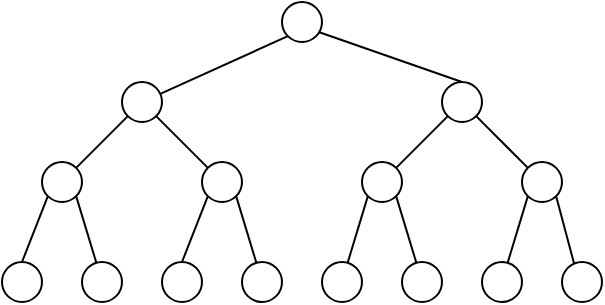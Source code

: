 <mxfile version="18.2.0" type="github">
  <diagram id="ZYSUJnkZnG6bcO6LNA63" name="第 1 页">
    <mxGraphModel dx="494" dy="275" grid="1" gridSize="10" guides="1" tooltips="1" connect="1" arrows="1" fold="1" page="1" pageScale="1" pageWidth="827" pageHeight="1169" math="0" shadow="0">
      <root>
        <mxCell id="0" />
        <mxCell id="1" parent="0" />
        <mxCell id="t37ES13LrVQpmOyh6zs5-41" style="edgeStyle=none;rounded=0;orthogonalLoop=1;jettySize=auto;html=1;exitX=0;exitY=1;exitDx=0;exitDy=0;endArrow=none;endFill=0;" edge="1" parent="1" source="t37ES13LrVQpmOyh6zs5-11" target="t37ES13LrVQpmOyh6zs5-13">
          <mxGeometry relative="1" as="geometry" />
        </mxCell>
        <mxCell id="t37ES13LrVQpmOyh6zs5-11" value="" style="ellipse;whiteSpace=wrap;html=1;aspect=fixed;" vertex="1" parent="1">
          <mxGeometry x="170" y="130" width="20" height="20" as="geometry" />
        </mxCell>
        <mxCell id="t37ES13LrVQpmOyh6zs5-34" style="edgeStyle=none;rounded=0;orthogonalLoop=1;jettySize=auto;html=1;exitX=0;exitY=1;exitDx=0;exitDy=0;endArrow=none;endFill=0;" edge="1" parent="1" source="t37ES13LrVQpmOyh6zs5-12" target="t37ES13LrVQpmOyh6zs5-16">
          <mxGeometry relative="1" as="geometry" />
        </mxCell>
        <mxCell id="t37ES13LrVQpmOyh6zs5-35" style="edgeStyle=none;rounded=0;orthogonalLoop=1;jettySize=auto;html=1;exitX=0.5;exitY=0;exitDx=0;exitDy=0;entryX=0.917;entryY=0.75;entryDx=0;entryDy=0;entryPerimeter=0;endArrow=none;endFill=0;" edge="1" parent="1" source="t37ES13LrVQpmOyh6zs5-12" target="t37ES13LrVQpmOyh6zs5-11">
          <mxGeometry relative="1" as="geometry" />
        </mxCell>
        <mxCell id="t37ES13LrVQpmOyh6zs5-36" style="edgeStyle=none;rounded=0;orthogonalLoop=1;jettySize=auto;html=1;exitX=1;exitY=1;exitDx=0;exitDy=0;endArrow=none;endFill=0;" edge="1" parent="1" source="t37ES13LrVQpmOyh6zs5-12" target="t37ES13LrVQpmOyh6zs5-17">
          <mxGeometry relative="1" as="geometry" />
        </mxCell>
        <mxCell id="t37ES13LrVQpmOyh6zs5-12" value="" style="ellipse;whiteSpace=wrap;html=1;aspect=fixed;" vertex="1" parent="1">
          <mxGeometry x="250" y="170" width="20" height="20" as="geometry" />
        </mxCell>
        <mxCell id="t37ES13LrVQpmOyh6zs5-28" style="edgeStyle=none;rounded=0;orthogonalLoop=1;jettySize=auto;html=1;exitX=0;exitY=1;exitDx=0;exitDy=0;endArrow=none;endFill=0;" edge="1" parent="1" source="t37ES13LrVQpmOyh6zs5-13" target="t37ES13LrVQpmOyh6zs5-14">
          <mxGeometry relative="1" as="geometry" />
        </mxCell>
        <mxCell id="t37ES13LrVQpmOyh6zs5-33" style="edgeStyle=none;rounded=0;orthogonalLoop=1;jettySize=auto;html=1;exitX=1;exitY=1;exitDx=0;exitDy=0;endArrow=none;endFill=0;" edge="1" parent="1" source="t37ES13LrVQpmOyh6zs5-13" target="t37ES13LrVQpmOyh6zs5-15">
          <mxGeometry relative="1" as="geometry" />
        </mxCell>
        <mxCell id="t37ES13LrVQpmOyh6zs5-13" value="" style="ellipse;whiteSpace=wrap;html=1;aspect=fixed;" vertex="1" parent="1">
          <mxGeometry x="90" y="170" width="20" height="20" as="geometry" />
        </mxCell>
        <mxCell id="t37ES13LrVQpmOyh6zs5-29" style="edgeStyle=none;rounded=0;orthogonalLoop=1;jettySize=auto;html=1;exitX=0;exitY=1;exitDx=0;exitDy=0;entryX=0.5;entryY=0;entryDx=0;entryDy=0;endArrow=none;endFill=0;" edge="1" parent="1" source="t37ES13LrVQpmOyh6zs5-14" target="t37ES13LrVQpmOyh6zs5-18">
          <mxGeometry relative="1" as="geometry" />
        </mxCell>
        <mxCell id="t37ES13LrVQpmOyh6zs5-30" style="edgeStyle=none;rounded=0;orthogonalLoop=1;jettySize=auto;html=1;exitX=1;exitY=1;exitDx=0;exitDy=0;endArrow=none;endFill=0;" edge="1" parent="1" source="t37ES13LrVQpmOyh6zs5-14" target="t37ES13LrVQpmOyh6zs5-19">
          <mxGeometry relative="1" as="geometry" />
        </mxCell>
        <mxCell id="t37ES13LrVQpmOyh6zs5-14" value="" style="ellipse;whiteSpace=wrap;html=1;aspect=fixed;" vertex="1" parent="1">
          <mxGeometry x="50" y="210" width="20" height="20" as="geometry" />
        </mxCell>
        <mxCell id="t37ES13LrVQpmOyh6zs5-31" style="edgeStyle=none;rounded=0;orthogonalLoop=1;jettySize=auto;html=1;exitX=0;exitY=1;exitDx=0;exitDy=0;entryX=0.5;entryY=0;entryDx=0;entryDy=0;endArrow=none;endFill=0;" edge="1" parent="1" source="t37ES13LrVQpmOyh6zs5-15" target="t37ES13LrVQpmOyh6zs5-21">
          <mxGeometry relative="1" as="geometry" />
        </mxCell>
        <mxCell id="t37ES13LrVQpmOyh6zs5-32" style="edgeStyle=none;rounded=0;orthogonalLoop=1;jettySize=auto;html=1;exitX=1;exitY=1;exitDx=0;exitDy=0;endArrow=none;endFill=0;" edge="1" parent="1" source="t37ES13LrVQpmOyh6zs5-15" target="t37ES13LrVQpmOyh6zs5-20">
          <mxGeometry relative="1" as="geometry" />
        </mxCell>
        <mxCell id="t37ES13LrVQpmOyh6zs5-15" value="" style="ellipse;whiteSpace=wrap;html=1;aspect=fixed;" vertex="1" parent="1">
          <mxGeometry x="130" y="210" width="20" height="20" as="geometry" />
        </mxCell>
        <mxCell id="t37ES13LrVQpmOyh6zs5-37" style="edgeStyle=none;rounded=0;orthogonalLoop=1;jettySize=auto;html=1;exitX=0;exitY=1;exitDx=0;exitDy=0;endArrow=none;endFill=0;" edge="1" parent="1" source="t37ES13LrVQpmOyh6zs5-16" target="t37ES13LrVQpmOyh6zs5-22">
          <mxGeometry relative="1" as="geometry" />
        </mxCell>
        <mxCell id="t37ES13LrVQpmOyh6zs5-38" style="edgeStyle=none;rounded=0;orthogonalLoop=1;jettySize=auto;html=1;exitX=1;exitY=1;exitDx=0;exitDy=0;endArrow=none;endFill=0;" edge="1" parent="1" source="t37ES13LrVQpmOyh6zs5-16" target="t37ES13LrVQpmOyh6zs5-24">
          <mxGeometry relative="1" as="geometry" />
        </mxCell>
        <mxCell id="t37ES13LrVQpmOyh6zs5-16" value="" style="ellipse;whiteSpace=wrap;html=1;aspect=fixed;" vertex="1" parent="1">
          <mxGeometry x="210" y="210" width="20" height="20" as="geometry" />
        </mxCell>
        <mxCell id="t37ES13LrVQpmOyh6zs5-39" style="edgeStyle=none;rounded=0;orthogonalLoop=1;jettySize=auto;html=1;exitX=0;exitY=1;exitDx=0;exitDy=0;endArrow=none;endFill=0;" edge="1" parent="1" source="t37ES13LrVQpmOyh6zs5-17" target="t37ES13LrVQpmOyh6zs5-25">
          <mxGeometry relative="1" as="geometry" />
        </mxCell>
        <mxCell id="t37ES13LrVQpmOyh6zs5-40" style="edgeStyle=none;rounded=0;orthogonalLoop=1;jettySize=auto;html=1;exitX=1;exitY=1;exitDx=0;exitDy=0;entryX=0.3;entryY=0.033;entryDx=0;entryDy=0;entryPerimeter=0;endArrow=none;endFill=0;" edge="1" parent="1" source="t37ES13LrVQpmOyh6zs5-17" target="t37ES13LrVQpmOyh6zs5-26">
          <mxGeometry relative="1" as="geometry" />
        </mxCell>
        <mxCell id="t37ES13LrVQpmOyh6zs5-17" value="" style="ellipse;whiteSpace=wrap;html=1;aspect=fixed;" vertex="1" parent="1">
          <mxGeometry x="290" y="210" width="20" height="20" as="geometry" />
        </mxCell>
        <mxCell id="t37ES13LrVQpmOyh6zs5-18" value="" style="ellipse;whiteSpace=wrap;html=1;aspect=fixed;" vertex="1" parent="1">
          <mxGeometry x="30" y="260" width="20" height="20" as="geometry" />
        </mxCell>
        <mxCell id="t37ES13LrVQpmOyh6zs5-19" value="" style="ellipse;whiteSpace=wrap;html=1;aspect=fixed;" vertex="1" parent="1">
          <mxGeometry x="70" y="260" width="20" height="20" as="geometry" />
        </mxCell>
        <mxCell id="t37ES13LrVQpmOyh6zs5-20" value="" style="ellipse;whiteSpace=wrap;html=1;aspect=fixed;" vertex="1" parent="1">
          <mxGeometry x="150" y="260" width="20" height="20" as="geometry" />
        </mxCell>
        <mxCell id="t37ES13LrVQpmOyh6zs5-21" value="" style="ellipse;whiteSpace=wrap;html=1;aspect=fixed;" vertex="1" parent="1">
          <mxGeometry x="110" y="260" width="20" height="20" as="geometry" />
        </mxCell>
        <mxCell id="t37ES13LrVQpmOyh6zs5-22" value="" style="ellipse;whiteSpace=wrap;html=1;aspect=fixed;" vertex="1" parent="1">
          <mxGeometry x="190" y="260" width="20" height="20" as="geometry" />
        </mxCell>
        <mxCell id="t37ES13LrVQpmOyh6zs5-24" value="" style="ellipse;whiteSpace=wrap;html=1;aspect=fixed;" vertex="1" parent="1">
          <mxGeometry x="230" y="260" width="20" height="20" as="geometry" />
        </mxCell>
        <mxCell id="t37ES13LrVQpmOyh6zs5-25" value="" style="ellipse;whiteSpace=wrap;html=1;aspect=fixed;" vertex="1" parent="1">
          <mxGeometry x="270" y="260" width="20" height="20" as="geometry" />
        </mxCell>
        <mxCell id="t37ES13LrVQpmOyh6zs5-26" value="" style="ellipse;whiteSpace=wrap;html=1;aspect=fixed;" vertex="1" parent="1">
          <mxGeometry x="310" y="260" width="20" height="20" as="geometry" />
        </mxCell>
      </root>
    </mxGraphModel>
  </diagram>
</mxfile>
